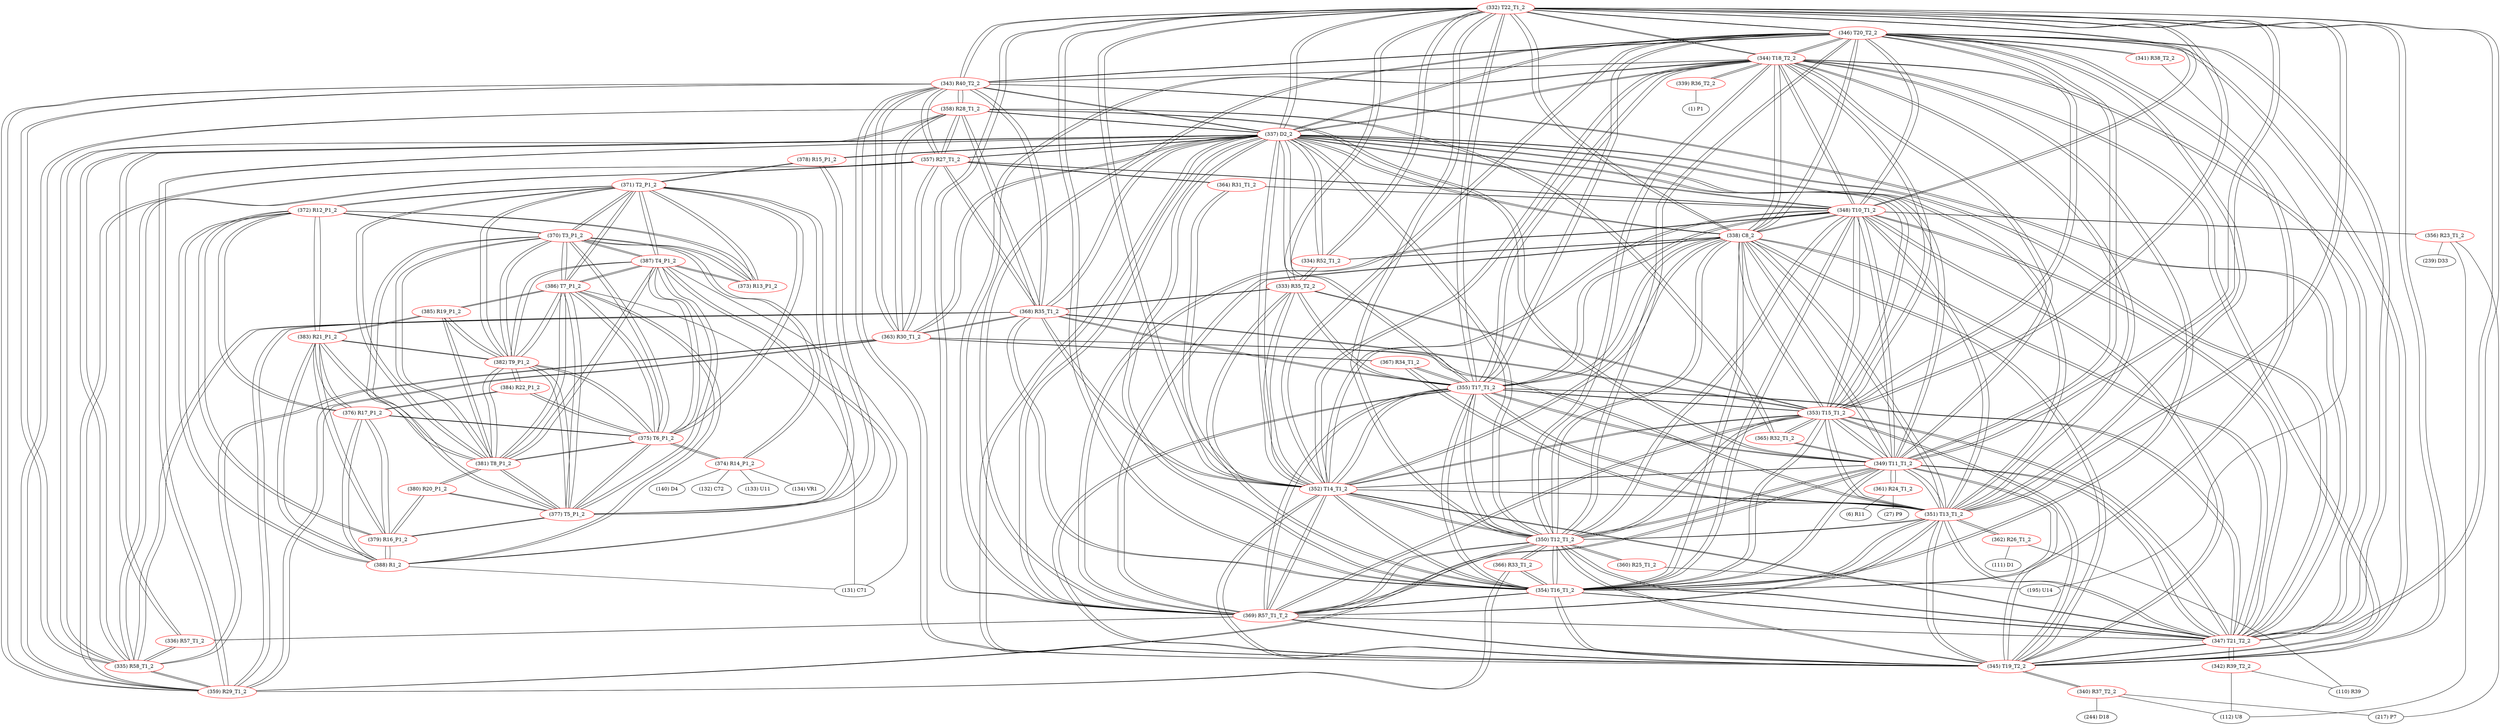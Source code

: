 graph {
	332 [label="(332) T22_T1_2" color=red]
	346 [label="(346) T20_T2_2"]
	344 [label="(344) T18_T2_2"]
	345 [label="(345) T19_T2_2"]
	347 [label="(347) T21_T2_2"]
	369 [label="(369) R57_T1_T_2"]
	337 [label="(337) D2_2"]
	349 [label="(349) T11_T1_2"]
	354 [label="(354) T16_T1_2"]
	355 [label="(355) T17_T1_2"]
	348 [label="(348) T10_T1_2"]
	350 [label="(350) T12_T1_2"]
	351 [label="(351) T13_T1_2"]
	352 [label="(352) T14_T1_2"]
	353 [label="(353) T15_T1_2"]
	338 [label="(338) C8_2"]
	343 [label="(343) R40_T2_2"]
	334 [label="(334) R52_T1_2"]
	333 [label="(333) R35_T2_2"]
	333 [label="(333) R35_T2_2" color=red]
	354 [label="(354) T16_T1_2"]
	353 [label="(353) T15_T1_2"]
	368 [label="(368) R35_T1_2"]
	352 [label="(352) T14_T1_2"]
	355 [label="(355) T17_T1_2"]
	334 [label="(334) R52_T1_2"]
	332 [label="(332) T22_T1_2"]
	334 [label="(334) R52_T1_2" color=red]
	337 [label="(337) D2_2"]
	338 [label="(338) C8_2"]
	333 [label="(333) R35_T2_2"]
	332 [label="(332) T22_T1_2"]
	335 [label="(335) R58_T1_2" color=red]
	336 [label="(336) R57_T1_2"]
	337 [label="(337) D2_2"]
	359 [label="(359) R29_T1_2"]
	368 [label="(368) R35_T1_2"]
	343 [label="(343) R40_T2_2"]
	363 [label="(363) R30_T1_2"]
	357 [label="(357) R27_T1_2"]
	358 [label="(358) R28_T1_2"]
	336 [label="(336) R57_T1_2" color=red]
	335 [label="(335) R58_T1_2"]
	337 [label="(337) D2_2"]
	369 [label="(369) R57_T1_T_2"]
	337 [label="(337) D2_2" color=red]
	346 [label="(346) T20_T2_2"]
	344 [label="(344) T18_T2_2"]
	345 [label="(345) T19_T2_2"]
	347 [label="(347) T21_T2_2"]
	369 [label="(369) R57_T1_T_2"]
	332 [label="(332) T22_T1_2"]
	349 [label="(349) T11_T1_2"]
	354 [label="(354) T16_T1_2"]
	355 [label="(355) T17_T1_2"]
	348 [label="(348) T10_T1_2"]
	350 [label="(350) T12_T1_2"]
	351 [label="(351) T13_T1_2"]
	352 [label="(352) T14_T1_2"]
	353 [label="(353) T15_T1_2"]
	338 [label="(338) C8_2"]
	334 [label="(334) R52_T1_2"]
	335 [label="(335) R58_T1_2"]
	336 [label="(336) R57_T1_2"]
	359 [label="(359) R29_T1_2"]
	368 [label="(368) R35_T1_2"]
	343 [label="(343) R40_T2_2"]
	363 [label="(363) R30_T1_2"]
	357 [label="(357) R27_T1_2"]
	358 [label="(358) R28_T1_2"]
	378 [label="(378) R15_P1_2"]
	338 [label="(338) C8_2" color=red]
	346 [label="(346) T20_T2_2"]
	344 [label="(344) T18_T2_2"]
	345 [label="(345) T19_T2_2"]
	347 [label="(347) T21_T2_2"]
	369 [label="(369) R57_T1_T_2"]
	332 [label="(332) T22_T1_2"]
	337 [label="(337) D2_2"]
	349 [label="(349) T11_T1_2"]
	354 [label="(354) T16_T1_2"]
	355 [label="(355) T17_T1_2"]
	348 [label="(348) T10_T1_2"]
	350 [label="(350) T12_T1_2"]
	351 [label="(351) T13_T1_2"]
	352 [label="(352) T14_T1_2"]
	353 [label="(353) T15_T1_2"]
	334 [label="(334) R52_T1_2"]
	339 [label="(339) R36_T2_2" color=red]
	1 [label="(1) P1"]
	344 [label="(344) T18_T2_2"]
	340 [label="(340) R37_T2_2" color=red]
	217 [label="(217) P7"]
	112 [label="(112) U8"]
	244 [label="(244) D18"]
	345 [label="(345) T19_T2_2"]
	341 [label="(341) R38_T2_2" color=red]
	195 [label="(195) U14"]
	346 [label="(346) T20_T2_2"]
	342 [label="(342) R39_T2_2" color=red]
	110 [label="(110) R39"]
	112 [label="(112) U8"]
	347 [label="(347) T21_T2_2"]
	343 [label="(343) R40_T2_2" color=red]
	359 [label="(359) R29_T1_2"]
	368 [label="(368) R35_T1_2"]
	363 [label="(363) R30_T1_2"]
	337 [label="(337) D2_2"]
	335 [label="(335) R58_T1_2"]
	357 [label="(357) R27_T1_2"]
	358 [label="(358) R28_T1_2"]
	332 [label="(332) T22_T1_2"]
	345 [label="(345) T19_T2_2"]
	344 [label="(344) T18_T2_2"]
	347 [label="(347) T21_T2_2"]
	346 [label="(346) T20_T2_2"]
	344 [label="(344) T18_T2_2" color=red]
	346 [label="(346) T20_T2_2"]
	345 [label="(345) T19_T2_2"]
	347 [label="(347) T21_T2_2"]
	369 [label="(369) R57_T1_T_2"]
	332 [label="(332) T22_T1_2"]
	337 [label="(337) D2_2"]
	349 [label="(349) T11_T1_2"]
	354 [label="(354) T16_T1_2"]
	355 [label="(355) T17_T1_2"]
	348 [label="(348) T10_T1_2"]
	350 [label="(350) T12_T1_2"]
	351 [label="(351) T13_T1_2"]
	352 [label="(352) T14_T1_2"]
	353 [label="(353) T15_T1_2"]
	338 [label="(338) C8_2"]
	343 [label="(343) R40_T2_2"]
	339 [label="(339) R36_T2_2"]
	345 [label="(345) T19_T2_2" color=red]
	346 [label="(346) T20_T2_2"]
	344 [label="(344) T18_T2_2"]
	347 [label="(347) T21_T2_2"]
	369 [label="(369) R57_T1_T_2"]
	332 [label="(332) T22_T1_2"]
	337 [label="(337) D2_2"]
	349 [label="(349) T11_T1_2"]
	354 [label="(354) T16_T1_2"]
	355 [label="(355) T17_T1_2"]
	348 [label="(348) T10_T1_2"]
	350 [label="(350) T12_T1_2"]
	351 [label="(351) T13_T1_2"]
	352 [label="(352) T14_T1_2"]
	353 [label="(353) T15_T1_2"]
	338 [label="(338) C8_2"]
	343 [label="(343) R40_T2_2"]
	340 [label="(340) R37_T2_2"]
	346 [label="(346) T20_T2_2" color=red]
	344 [label="(344) T18_T2_2"]
	345 [label="(345) T19_T2_2"]
	347 [label="(347) T21_T2_2"]
	369 [label="(369) R57_T1_T_2"]
	332 [label="(332) T22_T1_2"]
	337 [label="(337) D2_2"]
	349 [label="(349) T11_T1_2"]
	354 [label="(354) T16_T1_2"]
	355 [label="(355) T17_T1_2"]
	348 [label="(348) T10_T1_2"]
	350 [label="(350) T12_T1_2"]
	351 [label="(351) T13_T1_2"]
	352 [label="(352) T14_T1_2"]
	353 [label="(353) T15_T1_2"]
	338 [label="(338) C8_2"]
	343 [label="(343) R40_T2_2"]
	341 [label="(341) R38_T2_2"]
	347 [label="(347) T21_T2_2" color=red]
	346 [label="(346) T20_T2_2"]
	344 [label="(344) T18_T2_2"]
	345 [label="(345) T19_T2_2"]
	369 [label="(369) R57_T1_T_2"]
	332 [label="(332) T22_T1_2"]
	337 [label="(337) D2_2"]
	349 [label="(349) T11_T1_2"]
	354 [label="(354) T16_T1_2"]
	355 [label="(355) T17_T1_2"]
	348 [label="(348) T10_T1_2"]
	350 [label="(350) T12_T1_2"]
	351 [label="(351) T13_T1_2"]
	352 [label="(352) T14_T1_2"]
	353 [label="(353) T15_T1_2"]
	338 [label="(338) C8_2"]
	343 [label="(343) R40_T2_2"]
	342 [label="(342) R39_T2_2"]
	348 [label="(348) T10_T1_2" color=red]
	346 [label="(346) T20_T2_2"]
	344 [label="(344) T18_T2_2"]
	345 [label="(345) T19_T2_2"]
	347 [label="(347) T21_T2_2"]
	369 [label="(369) R57_T1_T_2"]
	332 [label="(332) T22_T1_2"]
	337 [label="(337) D2_2"]
	349 [label="(349) T11_T1_2"]
	354 [label="(354) T16_T1_2"]
	355 [label="(355) T17_T1_2"]
	350 [label="(350) T12_T1_2"]
	351 [label="(351) T13_T1_2"]
	352 [label="(352) T14_T1_2"]
	353 [label="(353) T15_T1_2"]
	338 [label="(338) C8_2"]
	356 [label="(356) R23_T1_2"]
	364 [label="(364) R31_T1_2"]
	357 [label="(357) R27_T1_2"]
	349 [label="(349) T11_T1_2" color=red]
	346 [label="(346) T20_T2_2"]
	344 [label="(344) T18_T2_2"]
	345 [label="(345) T19_T2_2"]
	347 [label="(347) T21_T2_2"]
	369 [label="(369) R57_T1_T_2"]
	332 [label="(332) T22_T1_2"]
	337 [label="(337) D2_2"]
	354 [label="(354) T16_T1_2"]
	355 [label="(355) T17_T1_2"]
	348 [label="(348) T10_T1_2"]
	350 [label="(350) T12_T1_2"]
	351 [label="(351) T13_T1_2"]
	352 [label="(352) T14_T1_2"]
	353 [label="(353) T15_T1_2"]
	338 [label="(338) C8_2"]
	361 [label="(361) R24_T1_2"]
	365 [label="(365) R32_T1_2"]
	358 [label="(358) R28_T1_2"]
	350 [label="(350) T12_T1_2" color=red]
	346 [label="(346) T20_T2_2"]
	344 [label="(344) T18_T2_2"]
	345 [label="(345) T19_T2_2"]
	347 [label="(347) T21_T2_2"]
	369 [label="(369) R57_T1_T_2"]
	332 [label="(332) T22_T1_2"]
	337 [label="(337) D2_2"]
	349 [label="(349) T11_T1_2"]
	354 [label="(354) T16_T1_2"]
	355 [label="(355) T17_T1_2"]
	348 [label="(348) T10_T1_2"]
	351 [label="(351) T13_T1_2"]
	352 [label="(352) T14_T1_2"]
	353 [label="(353) T15_T1_2"]
	338 [label="(338) C8_2"]
	366 [label="(366) R33_T1_2"]
	359 [label="(359) R29_T1_2"]
	360 [label="(360) R25_T1_2"]
	351 [label="(351) T13_T1_2" color=red]
	346 [label="(346) T20_T2_2"]
	344 [label="(344) T18_T2_2"]
	345 [label="(345) T19_T2_2"]
	347 [label="(347) T21_T2_2"]
	369 [label="(369) R57_T1_T_2"]
	332 [label="(332) T22_T1_2"]
	337 [label="(337) D2_2"]
	349 [label="(349) T11_T1_2"]
	354 [label="(354) T16_T1_2"]
	355 [label="(355) T17_T1_2"]
	348 [label="(348) T10_T1_2"]
	350 [label="(350) T12_T1_2"]
	352 [label="(352) T14_T1_2"]
	353 [label="(353) T15_T1_2"]
	338 [label="(338) C8_2"]
	363 [label="(363) R30_T1_2"]
	367 [label="(367) R34_T1_2"]
	362 [label="(362) R26_T1_2"]
	352 [label="(352) T14_T1_2" color=red]
	346 [label="(346) T20_T2_2"]
	344 [label="(344) T18_T2_2"]
	345 [label="(345) T19_T2_2"]
	347 [label="(347) T21_T2_2"]
	369 [label="(369) R57_T1_T_2"]
	332 [label="(332) T22_T1_2"]
	337 [label="(337) D2_2"]
	349 [label="(349) T11_T1_2"]
	354 [label="(354) T16_T1_2"]
	355 [label="(355) T17_T1_2"]
	348 [label="(348) T10_T1_2"]
	350 [label="(350) T12_T1_2"]
	351 [label="(351) T13_T1_2"]
	353 [label="(353) T15_T1_2"]
	338 [label="(338) C8_2"]
	368 [label="(368) R35_T1_2"]
	333 [label="(333) R35_T2_2"]
	364 [label="(364) R31_T1_2"]
	353 [label="(353) T15_T1_2" color=red]
	346 [label="(346) T20_T2_2"]
	344 [label="(344) T18_T2_2"]
	345 [label="(345) T19_T2_2"]
	347 [label="(347) T21_T2_2"]
	369 [label="(369) R57_T1_T_2"]
	332 [label="(332) T22_T1_2"]
	337 [label="(337) D2_2"]
	349 [label="(349) T11_T1_2"]
	354 [label="(354) T16_T1_2"]
	355 [label="(355) T17_T1_2"]
	348 [label="(348) T10_T1_2"]
	350 [label="(350) T12_T1_2"]
	351 [label="(351) T13_T1_2"]
	352 [label="(352) T14_T1_2"]
	338 [label="(338) C8_2"]
	368 [label="(368) R35_T1_2"]
	333 [label="(333) R35_T2_2"]
	365 [label="(365) R32_T1_2"]
	354 [label="(354) T16_T1_2" color=red]
	346 [label="(346) T20_T2_2"]
	344 [label="(344) T18_T2_2"]
	345 [label="(345) T19_T2_2"]
	347 [label="(347) T21_T2_2"]
	369 [label="(369) R57_T1_T_2"]
	332 [label="(332) T22_T1_2"]
	337 [label="(337) D2_2"]
	349 [label="(349) T11_T1_2"]
	355 [label="(355) T17_T1_2"]
	348 [label="(348) T10_T1_2"]
	350 [label="(350) T12_T1_2"]
	351 [label="(351) T13_T1_2"]
	352 [label="(352) T14_T1_2"]
	353 [label="(353) T15_T1_2"]
	338 [label="(338) C8_2"]
	368 [label="(368) R35_T1_2"]
	333 [label="(333) R35_T2_2"]
	366 [label="(366) R33_T1_2"]
	355 [label="(355) T17_T1_2" color=red]
	346 [label="(346) T20_T2_2"]
	344 [label="(344) T18_T2_2"]
	345 [label="(345) T19_T2_2"]
	347 [label="(347) T21_T2_2"]
	369 [label="(369) R57_T1_T_2"]
	332 [label="(332) T22_T1_2"]
	337 [label="(337) D2_2"]
	349 [label="(349) T11_T1_2"]
	354 [label="(354) T16_T1_2"]
	348 [label="(348) T10_T1_2"]
	350 [label="(350) T12_T1_2"]
	351 [label="(351) T13_T1_2"]
	352 [label="(352) T14_T1_2"]
	353 [label="(353) T15_T1_2"]
	338 [label="(338) C8_2"]
	368 [label="(368) R35_T1_2"]
	333 [label="(333) R35_T2_2"]
	367 [label="(367) R34_T1_2"]
	356 [label="(356) R23_T1_2" color=red]
	217 [label="(217) P7"]
	112 [label="(112) U8"]
	239 [label="(239) D33"]
	348 [label="(348) T10_T1_2"]
	357 [label="(357) R27_T1_2" color=red]
	359 [label="(359) R29_T1_2"]
	368 [label="(368) R35_T1_2"]
	343 [label="(343) R40_T2_2"]
	363 [label="(363) R30_T1_2"]
	337 [label="(337) D2_2"]
	335 [label="(335) R58_T1_2"]
	358 [label="(358) R28_T1_2"]
	348 [label="(348) T10_T1_2"]
	364 [label="(364) R31_T1_2"]
	358 [label="(358) R28_T1_2" color=red]
	359 [label="(359) R29_T1_2"]
	368 [label="(368) R35_T1_2"]
	343 [label="(343) R40_T2_2"]
	363 [label="(363) R30_T1_2"]
	337 [label="(337) D2_2"]
	335 [label="(335) R58_T1_2"]
	357 [label="(357) R27_T1_2"]
	365 [label="(365) R32_T1_2"]
	349 [label="(349) T11_T1_2"]
	359 [label="(359) R29_T1_2" color=red]
	368 [label="(368) R35_T1_2"]
	343 [label="(343) R40_T2_2"]
	363 [label="(363) R30_T1_2"]
	337 [label="(337) D2_2"]
	335 [label="(335) R58_T1_2"]
	357 [label="(357) R27_T1_2"]
	358 [label="(358) R28_T1_2"]
	366 [label="(366) R33_T1_2"]
	350 [label="(350) T12_T1_2"]
	360 [label="(360) R25_T1_2" color=red]
	195 [label="(195) U14"]
	350 [label="(350) T12_T1_2"]
	361 [label="(361) R24_T1_2" color=red]
	6 [label="(6) R11"]
	27 [label="(27) P9"]
	349 [label="(349) T11_T1_2"]
	362 [label="(362) R26_T1_2" color=red]
	110 [label="(110) R39"]
	111 [label="(111) D1"]
	351 [label="(351) T13_T1_2"]
	363 [label="(363) R30_T1_2" color=red]
	359 [label="(359) R29_T1_2"]
	368 [label="(368) R35_T1_2"]
	343 [label="(343) R40_T2_2"]
	337 [label="(337) D2_2"]
	335 [label="(335) R58_T1_2"]
	357 [label="(357) R27_T1_2"]
	358 [label="(358) R28_T1_2"]
	367 [label="(367) R34_T1_2"]
	351 [label="(351) T13_T1_2"]
	364 [label="(364) R31_T1_2" color=red]
	348 [label="(348) T10_T1_2"]
	357 [label="(357) R27_T1_2"]
	352 [label="(352) T14_T1_2"]
	365 [label="(365) R32_T1_2" color=red]
	353 [label="(353) T15_T1_2"]
	358 [label="(358) R28_T1_2"]
	349 [label="(349) T11_T1_2"]
	366 [label="(366) R33_T1_2" color=red]
	354 [label="(354) T16_T1_2"]
	359 [label="(359) R29_T1_2"]
	350 [label="(350) T12_T1_2"]
	367 [label="(367) R34_T1_2" color=red]
	355 [label="(355) T17_T1_2"]
	363 [label="(363) R30_T1_2"]
	351 [label="(351) T13_T1_2"]
	368 [label="(368) R35_T1_2" color=red]
	359 [label="(359) R29_T1_2"]
	343 [label="(343) R40_T2_2"]
	363 [label="(363) R30_T1_2"]
	337 [label="(337) D2_2"]
	335 [label="(335) R58_T1_2"]
	357 [label="(357) R27_T1_2"]
	358 [label="(358) R28_T1_2"]
	354 [label="(354) T16_T1_2"]
	353 [label="(353) T15_T1_2"]
	352 [label="(352) T14_T1_2"]
	355 [label="(355) T17_T1_2"]
	333 [label="(333) R35_T2_2"]
	369 [label="(369) R57_T1_T_2" color=red]
	346 [label="(346) T20_T2_2"]
	344 [label="(344) T18_T2_2"]
	345 [label="(345) T19_T2_2"]
	347 [label="(347) T21_T2_2"]
	332 [label="(332) T22_T1_2"]
	337 [label="(337) D2_2"]
	349 [label="(349) T11_T1_2"]
	354 [label="(354) T16_T1_2"]
	355 [label="(355) T17_T1_2"]
	348 [label="(348) T10_T1_2"]
	350 [label="(350) T12_T1_2"]
	351 [label="(351) T13_T1_2"]
	352 [label="(352) T14_T1_2"]
	353 [label="(353) T15_T1_2"]
	338 [label="(338) C8_2"]
	336 [label="(336) R57_T1_2"]
	370 [label="(370) T3_P1_2" color=red]
	387 [label="(387) T4_P1_2"]
	386 [label="(386) T7_P1_2"]
	377 [label="(377) T5_P1_2"]
	382 [label="(382) T9_P1_2"]
	381 [label="(381) T8_P1_2"]
	375 [label="(375) T6_P1_2"]
	371 [label="(371) T2_P1_2"]
	374 [label="(374) R14_P1_2"]
	373 [label="(373) R13_P1_2"]
	372 [label="(372) R12_P1_2"]
	371 [label="(371) T2_P1_2" color=red]
	370 [label="(370) T3_P1_2"]
	387 [label="(387) T4_P1_2"]
	386 [label="(386) T7_P1_2"]
	377 [label="(377) T5_P1_2"]
	382 [label="(382) T9_P1_2"]
	381 [label="(381) T8_P1_2"]
	375 [label="(375) T6_P1_2"]
	373 [label="(373) R13_P1_2"]
	372 [label="(372) R12_P1_2"]
	378 [label="(378) R15_P1_2"]
	372 [label="(372) R12_P1_2" color=red]
	383 [label="(383) R21_P1_2"]
	379 [label="(379) R16_P1_2"]
	376 [label="(376) R17_P1_2"]
	388 [label="(388) R1_2"]
	373 [label="(373) R13_P1_2"]
	370 [label="(370) T3_P1_2"]
	371 [label="(371) T2_P1_2"]
	373 [label="(373) R13_P1_2" color=red]
	387 [label="(387) T4_P1_2"]
	370 [label="(370) T3_P1_2"]
	372 [label="(372) R12_P1_2"]
	371 [label="(371) T2_P1_2"]
	374 [label="(374) R14_P1_2" color=red]
	140 [label="(140) D4"]
	132 [label="(132) C72"]
	133 [label="(133) U11"]
	134 [label="(134) VR1"]
	370 [label="(370) T3_P1_2"]
	375 [label="(375) T6_P1_2"]
	375 [label="(375) T6_P1_2" color=red]
	370 [label="(370) T3_P1_2"]
	387 [label="(387) T4_P1_2"]
	386 [label="(386) T7_P1_2"]
	377 [label="(377) T5_P1_2"]
	382 [label="(382) T9_P1_2"]
	381 [label="(381) T8_P1_2"]
	371 [label="(371) T2_P1_2"]
	374 [label="(374) R14_P1_2"]
	384 [label="(384) R22_P1_2"]
	376 [label="(376) R17_P1_2"]
	376 [label="(376) R17_P1_2" color=red]
	383 [label="(383) R21_P1_2"]
	379 [label="(379) R16_P1_2"]
	372 [label="(372) R12_P1_2"]
	388 [label="(388) R1_2"]
	384 [label="(384) R22_P1_2"]
	375 [label="(375) T6_P1_2"]
	377 [label="(377) T5_P1_2" color=red]
	370 [label="(370) T3_P1_2"]
	387 [label="(387) T4_P1_2"]
	386 [label="(386) T7_P1_2"]
	382 [label="(382) T9_P1_2"]
	381 [label="(381) T8_P1_2"]
	375 [label="(375) T6_P1_2"]
	371 [label="(371) T2_P1_2"]
	378 [label="(378) R15_P1_2"]
	379 [label="(379) R16_P1_2"]
	380 [label="(380) R20_P1_2"]
	378 [label="(378) R15_P1_2" color=red]
	337 [label="(337) D2_2"]
	371 [label="(371) T2_P1_2"]
	377 [label="(377) T5_P1_2"]
	379 [label="(379) R16_P1_2" color=red]
	383 [label="(383) R21_P1_2"]
	372 [label="(372) R12_P1_2"]
	376 [label="(376) R17_P1_2"]
	388 [label="(388) R1_2"]
	377 [label="(377) T5_P1_2"]
	380 [label="(380) R20_P1_2"]
	380 [label="(380) R20_P1_2" color=red]
	381 [label="(381) T8_P1_2"]
	379 [label="(379) R16_P1_2"]
	377 [label="(377) T5_P1_2"]
	381 [label="(381) T8_P1_2" color=red]
	370 [label="(370) T3_P1_2"]
	387 [label="(387) T4_P1_2"]
	386 [label="(386) T7_P1_2"]
	377 [label="(377) T5_P1_2"]
	382 [label="(382) T9_P1_2"]
	375 [label="(375) T6_P1_2"]
	371 [label="(371) T2_P1_2"]
	383 [label="(383) R21_P1_2"]
	385 [label="(385) R19_P1_2"]
	380 [label="(380) R20_P1_2"]
	382 [label="(382) T9_P1_2" color=red]
	384 [label="(384) R22_P1_2"]
	370 [label="(370) T3_P1_2"]
	387 [label="(387) T4_P1_2"]
	386 [label="(386) T7_P1_2"]
	377 [label="(377) T5_P1_2"]
	381 [label="(381) T8_P1_2"]
	375 [label="(375) T6_P1_2"]
	371 [label="(371) T2_P1_2"]
	383 [label="(383) R21_P1_2"]
	385 [label="(385) R19_P1_2"]
	383 [label="(383) R21_P1_2" color=red]
	379 [label="(379) R16_P1_2"]
	372 [label="(372) R12_P1_2"]
	376 [label="(376) R17_P1_2"]
	388 [label="(388) R1_2"]
	382 [label="(382) T9_P1_2"]
	381 [label="(381) T8_P1_2"]
	385 [label="(385) R19_P1_2"]
	384 [label="(384) R22_P1_2" color=red]
	382 [label="(382) T9_P1_2"]
	375 [label="(375) T6_P1_2"]
	376 [label="(376) R17_P1_2"]
	385 [label="(385) R19_P1_2" color=red]
	382 [label="(382) T9_P1_2"]
	383 [label="(383) R21_P1_2"]
	381 [label="(381) T8_P1_2"]
	386 [label="(386) T7_P1_2"]
	386 [label="(386) T7_P1_2" color=red]
	370 [label="(370) T3_P1_2"]
	387 [label="(387) T4_P1_2"]
	377 [label="(377) T5_P1_2"]
	382 [label="(382) T9_P1_2"]
	381 [label="(381) T8_P1_2"]
	375 [label="(375) T6_P1_2"]
	371 [label="(371) T2_P1_2"]
	388 [label="(388) R1_2"]
	131 [label="(131) C71"]
	385 [label="(385) R19_P1_2"]
	387 [label="(387) T4_P1_2" color=red]
	370 [label="(370) T3_P1_2"]
	386 [label="(386) T7_P1_2"]
	377 [label="(377) T5_P1_2"]
	382 [label="(382) T9_P1_2"]
	381 [label="(381) T8_P1_2"]
	375 [label="(375) T6_P1_2"]
	371 [label="(371) T2_P1_2"]
	373 [label="(373) R13_P1_2"]
	388 [label="(388) R1_2"]
	131 [label="(131) C71"]
	388 [label="(388) R1_2" color=red]
	387 [label="(387) T4_P1_2"]
	386 [label="(386) T7_P1_2"]
	131 [label="(131) C71"]
	383 [label="(383) R21_P1_2"]
	379 [label="(379) R16_P1_2"]
	372 [label="(372) R12_P1_2"]
	376 [label="(376) R17_P1_2"]
	332 -- 346
	332 -- 344
	332 -- 345
	332 -- 347
	332 -- 369
	332 -- 337
	332 -- 349
	332 -- 354
	332 -- 355
	332 -- 348
	332 -- 350
	332 -- 351
	332 -- 352
	332 -- 353
	332 -- 338
	332 -- 343
	332 -- 334
	332 -- 333
	333 -- 354
	333 -- 353
	333 -- 368
	333 -- 352
	333 -- 355
	333 -- 334
	333 -- 332
	334 -- 337
	334 -- 338
	334 -- 333
	334 -- 332
	335 -- 336
	335 -- 337
	335 -- 359
	335 -- 368
	335 -- 343
	335 -- 363
	335 -- 357
	335 -- 358
	336 -- 335
	336 -- 337
	336 -- 369
	337 -- 346
	337 -- 344
	337 -- 345
	337 -- 347
	337 -- 369
	337 -- 332
	337 -- 349
	337 -- 354
	337 -- 355
	337 -- 348
	337 -- 350
	337 -- 351
	337 -- 352
	337 -- 353
	337 -- 338
	337 -- 334
	337 -- 335
	337 -- 336
	337 -- 359
	337 -- 368
	337 -- 343
	337 -- 363
	337 -- 357
	337 -- 358
	337 -- 378
	338 -- 346
	338 -- 344
	338 -- 345
	338 -- 347
	338 -- 369
	338 -- 332
	338 -- 337
	338 -- 349
	338 -- 354
	338 -- 355
	338 -- 348
	338 -- 350
	338 -- 351
	338 -- 352
	338 -- 353
	338 -- 334
	339 -- 1
	339 -- 344
	340 -- 217
	340 -- 112
	340 -- 244
	340 -- 345
	341 -- 195
	341 -- 346
	342 -- 110
	342 -- 112
	342 -- 347
	343 -- 359
	343 -- 368
	343 -- 363
	343 -- 337
	343 -- 335
	343 -- 357
	343 -- 358
	343 -- 332
	343 -- 345
	343 -- 344
	343 -- 347
	343 -- 346
	344 -- 346
	344 -- 345
	344 -- 347
	344 -- 369
	344 -- 332
	344 -- 337
	344 -- 349
	344 -- 354
	344 -- 355
	344 -- 348
	344 -- 350
	344 -- 351
	344 -- 352
	344 -- 353
	344 -- 338
	344 -- 343
	344 -- 339
	345 -- 346
	345 -- 344
	345 -- 347
	345 -- 369
	345 -- 332
	345 -- 337
	345 -- 349
	345 -- 354
	345 -- 355
	345 -- 348
	345 -- 350
	345 -- 351
	345 -- 352
	345 -- 353
	345 -- 338
	345 -- 343
	345 -- 340
	346 -- 344
	346 -- 345
	346 -- 347
	346 -- 369
	346 -- 332
	346 -- 337
	346 -- 349
	346 -- 354
	346 -- 355
	346 -- 348
	346 -- 350
	346 -- 351
	346 -- 352
	346 -- 353
	346 -- 338
	346 -- 343
	346 -- 341
	347 -- 346
	347 -- 344
	347 -- 345
	347 -- 369
	347 -- 332
	347 -- 337
	347 -- 349
	347 -- 354
	347 -- 355
	347 -- 348
	347 -- 350
	347 -- 351
	347 -- 352
	347 -- 353
	347 -- 338
	347 -- 343
	347 -- 342
	348 -- 346
	348 -- 344
	348 -- 345
	348 -- 347
	348 -- 369
	348 -- 332
	348 -- 337
	348 -- 349
	348 -- 354
	348 -- 355
	348 -- 350
	348 -- 351
	348 -- 352
	348 -- 353
	348 -- 338
	348 -- 356
	348 -- 364
	348 -- 357
	349 -- 346
	349 -- 344
	349 -- 345
	349 -- 347
	349 -- 369
	349 -- 332
	349 -- 337
	349 -- 354
	349 -- 355
	349 -- 348
	349 -- 350
	349 -- 351
	349 -- 352
	349 -- 353
	349 -- 338
	349 -- 361
	349 -- 365
	349 -- 358
	350 -- 346
	350 -- 344
	350 -- 345
	350 -- 347
	350 -- 369
	350 -- 332
	350 -- 337
	350 -- 349
	350 -- 354
	350 -- 355
	350 -- 348
	350 -- 351
	350 -- 352
	350 -- 353
	350 -- 338
	350 -- 366
	350 -- 359
	350 -- 360
	351 -- 346
	351 -- 344
	351 -- 345
	351 -- 347
	351 -- 369
	351 -- 332
	351 -- 337
	351 -- 349
	351 -- 354
	351 -- 355
	351 -- 348
	351 -- 350
	351 -- 352
	351 -- 353
	351 -- 338
	351 -- 363
	351 -- 367
	351 -- 362
	352 -- 346
	352 -- 344
	352 -- 345
	352 -- 347
	352 -- 369
	352 -- 332
	352 -- 337
	352 -- 349
	352 -- 354
	352 -- 355
	352 -- 348
	352 -- 350
	352 -- 351
	352 -- 353
	352 -- 338
	352 -- 368
	352 -- 333
	352 -- 364
	353 -- 346
	353 -- 344
	353 -- 345
	353 -- 347
	353 -- 369
	353 -- 332
	353 -- 337
	353 -- 349
	353 -- 354
	353 -- 355
	353 -- 348
	353 -- 350
	353 -- 351
	353 -- 352
	353 -- 338
	353 -- 368
	353 -- 333
	353 -- 365
	354 -- 346
	354 -- 344
	354 -- 345
	354 -- 347
	354 -- 369
	354 -- 332
	354 -- 337
	354 -- 349
	354 -- 355
	354 -- 348
	354 -- 350
	354 -- 351
	354 -- 352
	354 -- 353
	354 -- 338
	354 -- 368
	354 -- 333
	354 -- 366
	355 -- 346
	355 -- 344
	355 -- 345
	355 -- 347
	355 -- 369
	355 -- 332
	355 -- 337
	355 -- 349
	355 -- 354
	355 -- 348
	355 -- 350
	355 -- 351
	355 -- 352
	355 -- 353
	355 -- 338
	355 -- 368
	355 -- 333
	355 -- 367
	356 -- 217
	356 -- 112
	356 -- 239
	356 -- 348
	357 -- 359
	357 -- 368
	357 -- 343
	357 -- 363
	357 -- 337
	357 -- 335
	357 -- 358
	357 -- 348
	357 -- 364
	358 -- 359
	358 -- 368
	358 -- 343
	358 -- 363
	358 -- 337
	358 -- 335
	358 -- 357
	358 -- 365
	358 -- 349
	359 -- 368
	359 -- 343
	359 -- 363
	359 -- 337
	359 -- 335
	359 -- 357
	359 -- 358
	359 -- 366
	359 -- 350
	360 -- 195
	360 -- 350
	361 -- 6
	361 -- 27
	361 -- 349
	362 -- 110
	362 -- 111
	362 -- 351
	363 -- 359
	363 -- 368
	363 -- 343
	363 -- 337
	363 -- 335
	363 -- 357
	363 -- 358
	363 -- 367
	363 -- 351
	364 -- 348
	364 -- 357
	364 -- 352
	365 -- 353
	365 -- 358
	365 -- 349
	366 -- 354
	366 -- 359
	366 -- 350
	367 -- 355
	367 -- 363
	367 -- 351
	368 -- 359
	368 -- 343
	368 -- 363
	368 -- 337
	368 -- 335
	368 -- 357
	368 -- 358
	368 -- 354
	368 -- 353
	368 -- 352
	368 -- 355
	368 -- 333
	369 -- 346
	369 -- 344
	369 -- 345
	369 -- 347
	369 -- 332
	369 -- 337
	369 -- 349
	369 -- 354
	369 -- 355
	369 -- 348
	369 -- 350
	369 -- 351
	369 -- 352
	369 -- 353
	369 -- 338
	369 -- 336
	370 -- 387
	370 -- 386
	370 -- 377
	370 -- 382
	370 -- 381
	370 -- 375
	370 -- 371
	370 -- 374
	370 -- 373
	370 -- 372
	371 -- 370
	371 -- 387
	371 -- 386
	371 -- 377
	371 -- 382
	371 -- 381
	371 -- 375
	371 -- 373
	371 -- 372
	371 -- 378
	372 -- 383
	372 -- 379
	372 -- 376
	372 -- 388
	372 -- 373
	372 -- 370
	372 -- 371
	373 -- 387
	373 -- 370
	373 -- 372
	373 -- 371
	374 -- 140
	374 -- 132
	374 -- 133
	374 -- 134
	374 -- 370
	374 -- 375
	375 -- 370
	375 -- 387
	375 -- 386
	375 -- 377
	375 -- 382
	375 -- 381
	375 -- 371
	375 -- 374
	375 -- 384
	375 -- 376
	376 -- 383
	376 -- 379
	376 -- 372
	376 -- 388
	376 -- 384
	376 -- 375
	377 -- 370
	377 -- 387
	377 -- 386
	377 -- 382
	377 -- 381
	377 -- 375
	377 -- 371
	377 -- 378
	377 -- 379
	377 -- 380
	378 -- 337
	378 -- 371
	378 -- 377
	379 -- 383
	379 -- 372
	379 -- 376
	379 -- 388
	379 -- 377
	379 -- 380
	380 -- 381
	380 -- 379
	380 -- 377
	381 -- 370
	381 -- 387
	381 -- 386
	381 -- 377
	381 -- 382
	381 -- 375
	381 -- 371
	381 -- 383
	381 -- 385
	381 -- 380
	382 -- 384
	382 -- 370
	382 -- 387
	382 -- 386
	382 -- 377
	382 -- 381
	382 -- 375
	382 -- 371
	382 -- 383
	382 -- 385
	383 -- 379
	383 -- 372
	383 -- 376
	383 -- 388
	383 -- 382
	383 -- 381
	383 -- 385
	384 -- 382
	384 -- 375
	384 -- 376
	385 -- 382
	385 -- 383
	385 -- 381
	385 -- 386
	386 -- 370
	386 -- 387
	386 -- 377
	386 -- 382
	386 -- 381
	386 -- 375
	386 -- 371
	386 -- 388
	386 -- 131
	386 -- 385
	387 -- 370
	387 -- 386
	387 -- 377
	387 -- 382
	387 -- 381
	387 -- 375
	387 -- 371
	387 -- 373
	387 -- 388
	387 -- 131
	388 -- 387
	388 -- 386
	388 -- 131
	388 -- 383
	388 -- 379
	388 -- 372
	388 -- 376
}